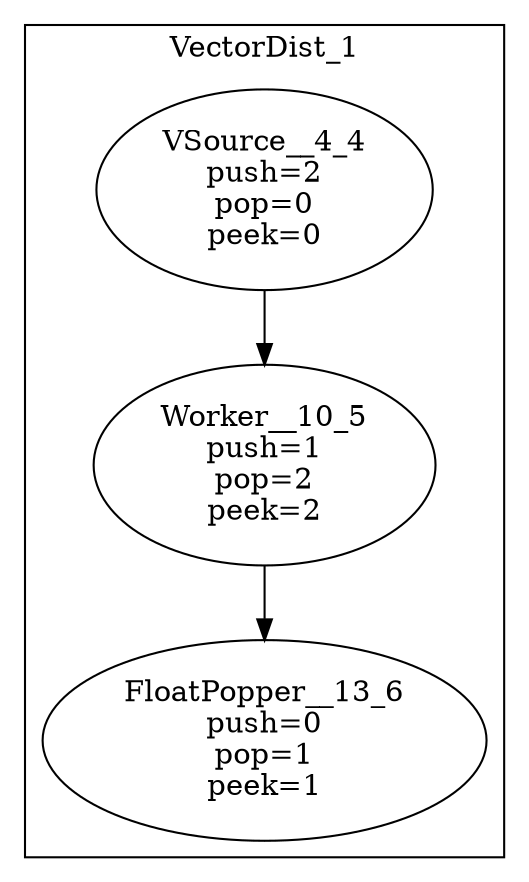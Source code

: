 digraph streamit {
subgraph cluster_node1 {
 label="VectorDist_1";
node2 [ label="VSource__4_4\npush=2\npop=0\npeek=0" ]
node3 [ label="Worker__10_5\npush=1\npop=2\npeek=2" ]
node2 -> node3
node4 [ label="FloatPopper__13_6\npush=0\npop=1\npeek=1" ]
node3 -> node4
}
}
